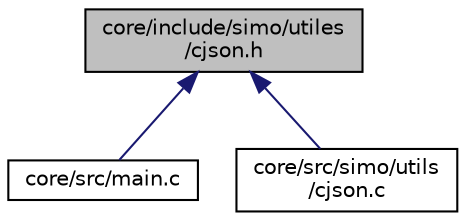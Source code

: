 digraph "core/include/simo/utiles/cjson.h"
{
 // LATEX_PDF_SIZE
  edge [fontname="Helvetica",fontsize="10",labelfontname="Helvetica",labelfontsize="10"];
  node [fontname="Helvetica",fontsize="10",shape=record];
  Node1 [label="core/include/simo/utiles\l/cjson.h",height=0.2,width=0.4,color="black", fillcolor="grey75", style="filled", fontcolor="black",tooltip=" "];
  Node1 -> Node2 [dir="back",color="midnightblue",fontsize="10",style="solid",fontname="Helvetica"];
  Node2 [label="core/src/main.c",height=0.2,width=0.4,color="black", fillcolor="white", style="filled",URL="$main_8c.html",tooltip="Aplicacion SIMO v2."];
  Node1 -> Node3 [dir="back",color="midnightblue",fontsize="10",style="solid",fontname="Helvetica"];
  Node3 [label="core/src/simo/utils\l/cjson.c",height=0.2,width=0.4,color="black", fillcolor="white", style="filled",URL="$cjson_8c.html",tooltip="Nueva implementacion del json para microcontroladores."];
}
